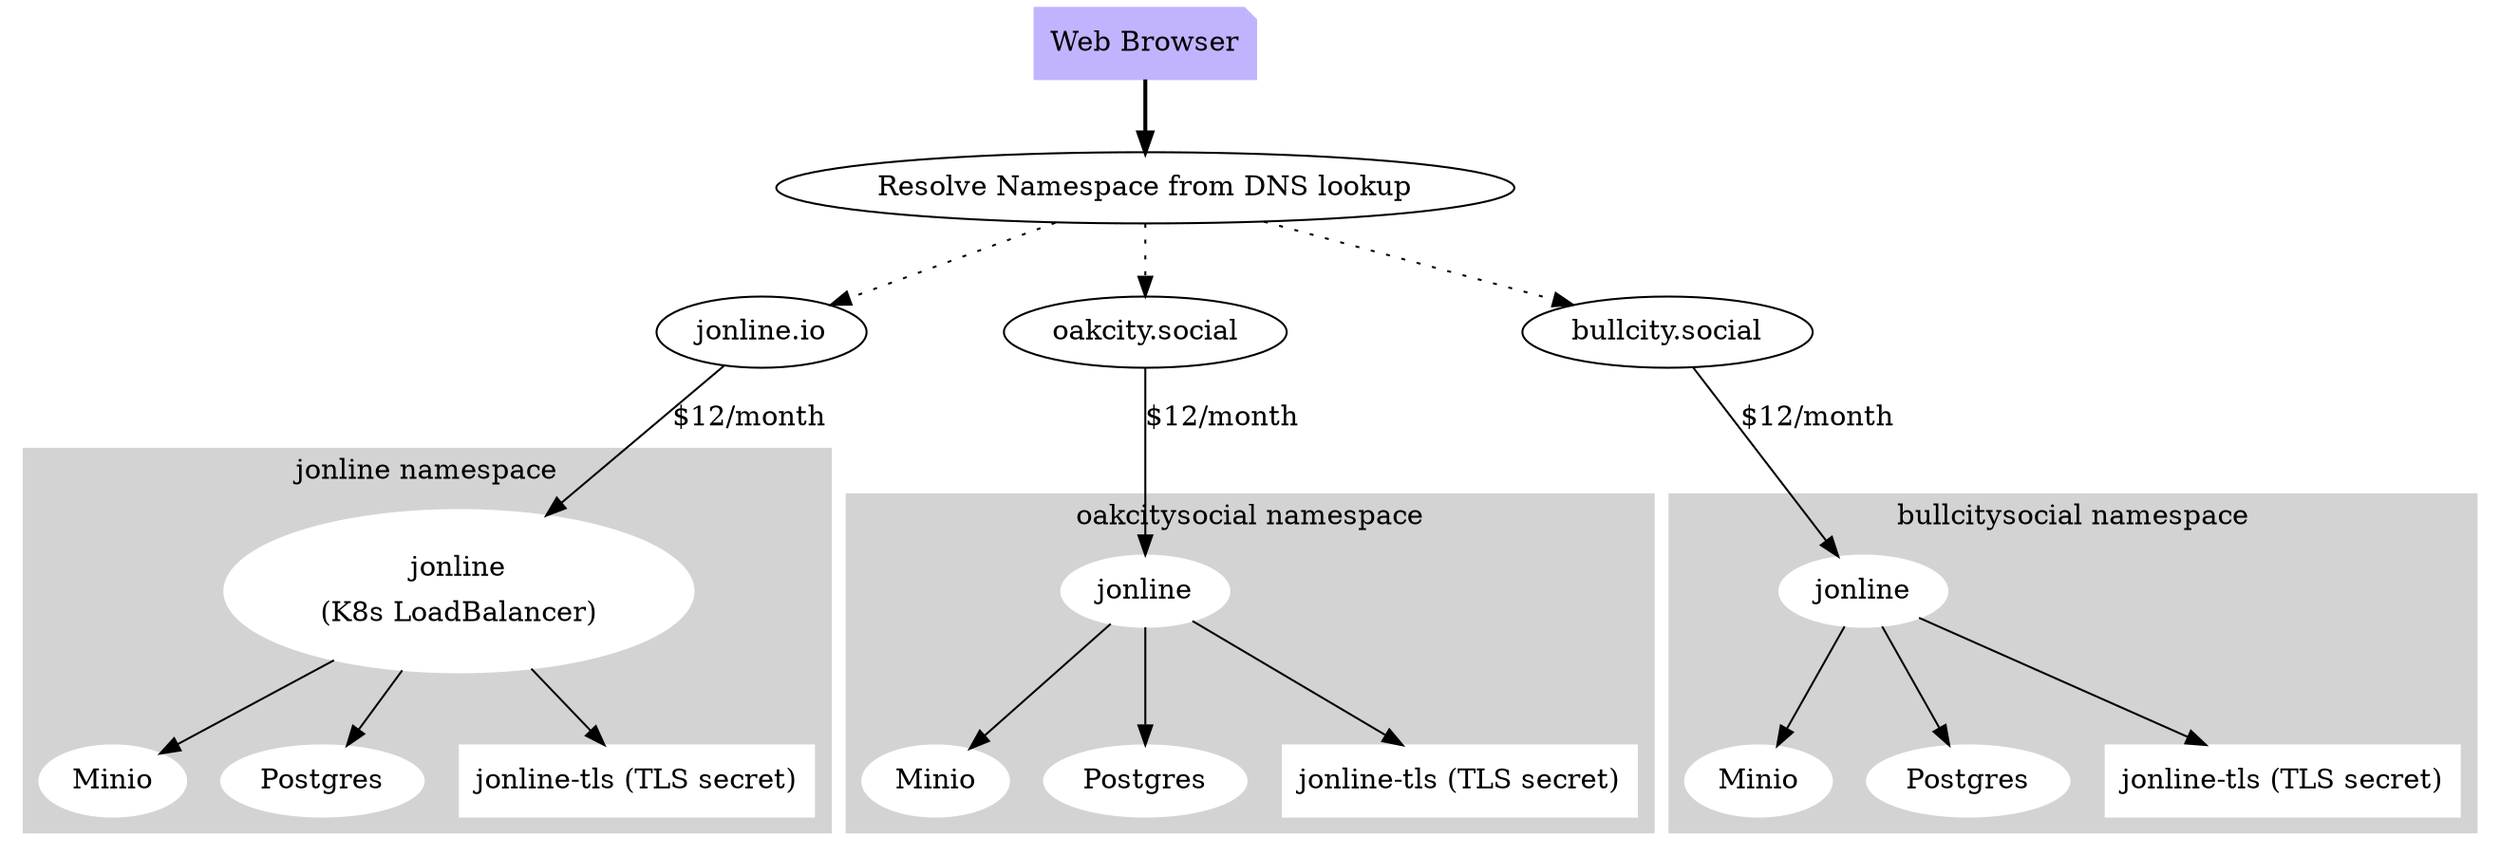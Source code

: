 digraph G {
  size = "100,100";
  browser [shape = note;style = filled;color = ".7 .3 1.0";label = "Web Browser";];
  
  
  
  resolve_namespace [label = "Resolve Namespace from DNS lookup";];
  browser -> resolve_namespace [style = bold;];
  jonlineio [label = "jonline.io";];
  oakcitysocial [label = "oakcity.social";];
  bullcitysocial [label = "bullcity.social";];
  
  resolve_namespace -> jonlineio [style = dotted;];
  resolve_namespace -> oakcitysocial [style = dotted;];
  resolve_namespace -> bullcitysocial [style = dotted;];
  
  subgraph cluster0 {
    label = "jonline namespace";
    node [style = filled; color = white;];
    style = filled;
    color = lightgrey;
    
    jonline0 [label = <<table><tr><td>jonline</td></tr><tr><td>(K8s LoadBalancer)</td></tr></table>>];
    minio0 [label = "Minio";];
    postgres0 [label = "Postgres";];
    tls0 [shape = "box";label = "jonline-tls (TLS secret)";];
    
    jonline0 -> minio0;
    jonline0 -> postgres0;
    jonline0 -> tls0;
    
    
    // certs [shape = box;style = filled;color = ".7 .3 1.0" label = <
    // <table>
    //   <tr>
    //     <td>TLS/SSL Cert Management</td>
    //   </tr>
    //   <tr>
    //     <td>Based on K8s ClusterRoles and RoleBinding</td>
    //   </tr>
    // </table>
    // >];
  }
  
  jonlineio -> jonline0 [label="$12/month"];
  // certs -> jbl;
  
  subgraph cluster1 {
    label = "oakcitysocial namespace";
    node [style = filled; color = white;];
    style = filled;
    color = lightgrey;
    
    jonline1 [label = "jonline";];
    minio1 [label = "Minio";];
    postgres1 [label = "Postgres";];
    
    jonline1 -> minio1;
    jonline1 -> postgres1;
    tls1 [shape = "box";label = "jonline-tls (TLS secret)";];
    jonline1 -> tls1;
  }
  oakcitysocial -> jonline1 [label="$12/month"];
  
  subgraph cluster2 {
    label = "bullcitysocial namespace";
    node [style = filled; color = white;];
    style = filled;
    color = lightgrey;
    
    jonline2 [label = "jonline";];
    minio2 [label = "Minio";];
    postgres2 [label = "Postgres";];
    
    jonline2 -> minio2;
    jonline2 -> postgres2;
    tls2 [shape = "box";label = "jonline-tls (TLS secret)";];
    jonline2 -> tls2;
  }
  bullcitysocial -> jonline2 [label="$12/month"];
  
  // certs -> tls0;
  // certs -> tls1;
  // certs -> tls2;
  // resolve_namespace ->  [style=dotted] bullcitysocial;
  // execute -> { make_string; printf}
  // jonlineio -> make_string;
  // edge [color=red];
  // jbl -> printf [style=bold,label="100 times"];
  // make_string [label="make a\nstring"];
  // node [shape=box,style=filled,color=".7 .3 1.0"];
  // execute -> compare;
}